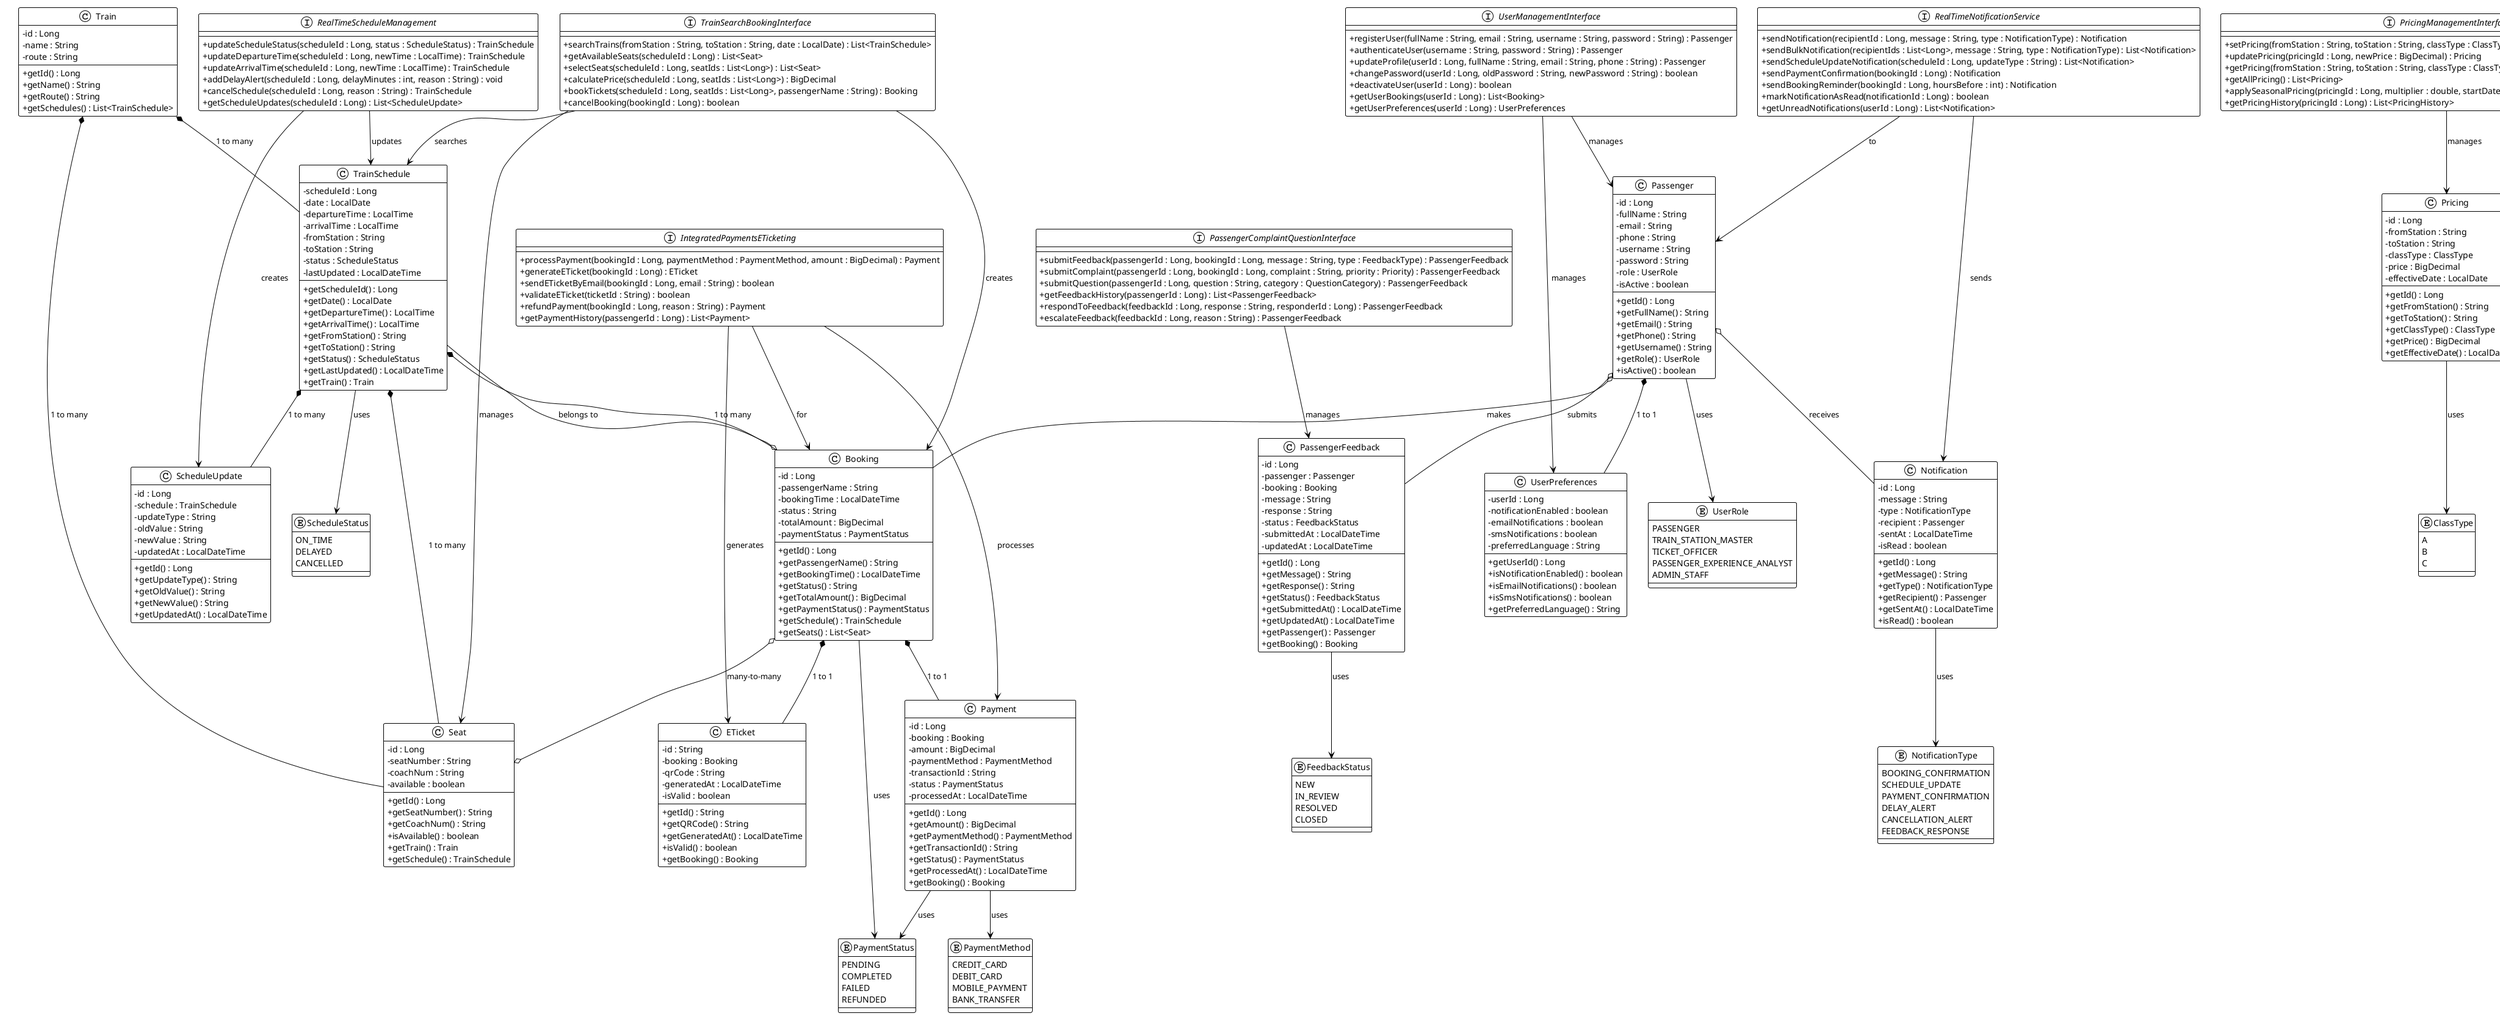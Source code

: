 @startuml Train Management System - Major 6 Functions Class Diagram

!theme plain
skinparam classAttributeIconSize 0

' ===== CORE ENTITY CLASSES =====
class Train {
    - id : Long
    - name : String
    - route : String
    + getId() : Long
    + getName() : String
    + getRoute() : String
    + getSchedules() : List<TrainSchedule>
}

class TrainSchedule {
    - scheduleId : Long
    - date : LocalDate
    - departureTime : LocalTime
    - arrivalTime : LocalTime
    - fromStation : String
    - toStation : String
    - status : ScheduleStatus
    - lastUpdated : LocalDateTime
    + getScheduleId() : Long
    + getDate() : LocalDate
    + getDepartureTime() : LocalTime
    + getArrivalTime() : LocalTime
    + getFromStation() : String
    + getToStation() : String
    + getStatus() : ScheduleStatus
    + getLastUpdated() : LocalDateTime
    + getTrain() : Train
}

class Seat {
    - id : Long
    - seatNumber : String
    - coachNum : String
    - available : boolean
    + getId() : Long
    + getSeatNumber() : String
    + getCoachNum() : String
    + isAvailable() : boolean
    + getTrain() : Train
    + getSchedule() : TrainSchedule
}

class Booking {
    - id : Long
    - passengerName : String
    - bookingTime : LocalDateTime
    - status : String
    - totalAmount : BigDecimal
    - paymentStatus : PaymentStatus
    + getId() : Long
    + getPassengerName() : String
    + getBookingTime() : LocalDateTime
    + getStatus() : String
    + getTotalAmount() : BigDecimal
    + getPaymentStatus() : PaymentStatus
    + getSchedule() : TrainSchedule
    + getSeats() : List<Seat>
}

class Passenger {
    - id : Long
    - fullName : String
    - email : String
    - phone : String
    - username : String
    - password : String
    - role : UserRole
    - isActive : boolean
    + getId() : Long
    + getFullName() : String
    + getEmail() : String
    + getPhone() : String
    + getUsername() : String
    + getRole() : UserRole
    + isActive() : boolean
}

class Pricing {
    - id : Long
    - fromStation : String
    - toStation : String
    - classType : ClassType
    - price : BigDecimal
    - effectiveDate : LocalDate
    + getId() : Long
    + getFromStation() : String
    + getToStation() : String
    + getClassType() : ClassType
    + getPrice() : BigDecimal
    + getEffectiveDate() : LocalDate
}

class PassengerFeedback {
    - id : Long
    - passenger : Passenger
    - booking : Booking
    - message : String
    - response : String
    - status : FeedbackStatus
    - submittedAt : LocalDateTime
    - updatedAt : LocalDateTime
    + getId() : Long
    + getMessage() : String
    + getResponse() : String
    + getStatus() : FeedbackStatus
    + getSubmittedAt() : LocalDateTime
    + getUpdatedAt() : LocalDateTime
    + getPassenger() : Passenger
    + getBooking() : Booking
}

class Notification {
    - id : Long
    - message : String
    - type : NotificationType
    - recipient : Passenger
    - sentAt : LocalDateTime
    - isRead : boolean
    + getId() : Long
    + getMessage() : String
    + getType() : NotificationType
    + getRecipient() : Passenger
    + getSentAt() : LocalDateTime
    + isRead() : boolean
}

class Payment {
    - id : Long
    - booking : Booking
    - amount : BigDecimal
    - paymentMethod : PaymentMethod
    - transactionId : String
    - status : PaymentStatus
    - processedAt : LocalDateTime
    + getId() : Long
    + getAmount() : BigDecimal
    + getPaymentMethod() : PaymentMethod
    + getTransactionId() : String
    + getStatus() : PaymentStatus
    + getProcessedAt() : LocalDateTime
    + getBooking() : Booking
}

' ===== ENUMERATIONS =====
enum ScheduleStatus {
    ON_TIME
    DELAYED
    CANCELLED
}

enum UserRole {
    PASSENGER
    TRAIN_STATION_MASTER
    TICKET_OFFICER
    PASSENGER_EXPERIENCE_ANALYST
    ADMIN_STAFF
}

enum ClassType {
    A
    B
    C
}

enum PaymentStatus {
    PENDING
    COMPLETED
    FAILED
    REFUNDED
}

enum PaymentMethod {
    CREDIT_CARD
    DEBIT_CARD
    MOBILE_PAYMENT
    BANK_TRANSFER
}

enum FeedbackStatus {
    NEW
    IN_REVIEW
    RESOLVED
    CLOSED
}

enum NotificationType {
    BOOKING_CONFIRMATION
    SCHEDULE_UPDATE
    PAYMENT_CONFIRMATION
    DELAY_ALERT
    CANCELLATION_ALERT
    FEEDBACK_RESPONSE
}

' ===== MAJOR FUNCTION INTERFACES =====
interface TrainSearchBookingInterface {
    + searchTrains(fromStation : String, toStation : String, date : LocalDate) : List<TrainSchedule>
    + getAvailableSeats(scheduleId : Long) : List<Seat>
    + selectSeats(scheduleId : Long, seatIds : List<Long>) : List<Seat>
    + calculatePrice(scheduleId : Long, seatIds : List<Long>) : BigDecimal
    + bookTickets(scheduleId : Long, seatIds : List<Long>, passengerName : String) : Booking
    + cancelBooking(bookingId : Long) : boolean
}

interface RealTimeScheduleManagement {
    + updateScheduleStatus(scheduleId : Long, status : ScheduleStatus) : TrainSchedule
    + updateDepartureTime(scheduleId : Long, newTime : LocalTime) : TrainSchedule
    + updateArrivalTime(scheduleId : Long, newTime : LocalTime) : TrainSchedule
    + addDelayAlert(scheduleId : Long, delayMinutes : int, reason : String) : void
    + cancelSchedule(scheduleId : Long, reason : String) : TrainSchedule
    + getScheduleUpdates(scheduleId : Long) : List<ScheduleUpdate>
}

interface IntegratedPaymentsETicketing {
    + processPayment(bookingId : Long, paymentMethod : PaymentMethod, amount : BigDecimal) : Payment
    + generateETicket(bookingId : Long) : ETicket
    + sendETicketByEmail(bookingId : Long, email : String) : boolean
    + validateETicket(ticketId : String) : boolean
    + refundPayment(bookingId : Long, reason : String) : Payment
    + getPaymentHistory(passengerId : Long) : List<Payment>
}

interface PricingManagementInterface {
    + setPricing(fromStation : String, toStation : String, classType : ClassType, price : BigDecimal) : Pricing
    + updatePricing(pricingId : Long, newPrice : BigDecimal) : Pricing
    + getPricing(fromStation : String, toStation : String, classType : ClassType) : BigDecimal
    + getAllPricing() : List<Pricing>
    + applySeasonalPricing(pricingId : Long, multiplier : double, startDate : LocalDate, endDate : LocalDate) : Pricing
    + getPricingHistory(pricingId : Long) : List<PricingHistory>
}

interface UserManagementInterface {
    + registerUser(fullName : String, email : String, username : String, password : String) : Passenger
    + authenticateUser(username : String, password : String) : Passenger
    + updateProfile(userId : Long, fullName : String, email : String, phone : String) : Passenger
    + changePassword(userId : Long, oldPassword : String, newPassword : String) : boolean
    + deactivateUser(userId : Long) : boolean
    + getUserBookings(userId : Long) : List<Booking>
    + getUserPreferences(userId : Long) : UserPreferences
}

interface PassengerComplaintQuestionInterface {
    + submitFeedback(passengerId : Long, bookingId : Long, message : String, type : FeedbackType) : PassengerFeedback
    + submitComplaint(passengerId : Long, bookingId : Long, complaint : String, priority : Priority) : PassengerFeedback
    + submitQuestion(passengerId : Long, question : String, category : QuestionCategory) : PassengerFeedback
    + getFeedbackHistory(passengerId : Long) : List<PassengerFeedback>
    + respondToFeedback(feedbackId : Long, response : String, responderId : Long) : PassengerFeedback
    + escalateFeedback(feedbackId : Long, reason : String) : PassengerFeedback
}

interface RealTimeNotificationService {
    + sendNotification(recipientId : Long, message : String, type : NotificationType) : Notification
    + sendBulkNotification(recipientIds : List<Long>, message : String, type : NotificationType) : List<Notification>
    + sendScheduleUpdateNotification(scheduleId : Long, updateType : String) : List<Notification>
    + sendPaymentConfirmation(bookingId : Long) : Notification
    + sendBookingReminder(bookingId : Long, hoursBefore : int) : Notification
    + markNotificationAsRead(notificationId : Long) : boolean
    + getUnreadNotifications(userId : Long) : List<Notification>
}

' ===== SUPPORTING CLASSES =====
class ETicket {
    - id : String
    - booking : Booking
    - qrCode : String
    - generatedAt : LocalDateTime
    - isValid : boolean
    + getId() : String
    + getQRCode() : String
    + getGeneratedAt() : LocalDateTime
    + isValid() : boolean
    + getBooking() : Booking
}

class ScheduleUpdate {
    - id : Long
    - schedule : TrainSchedule
    - updateType : String
    - oldValue : String
    - newValue : String
    - updatedAt : LocalDateTime
    + getId() : Long
    + getUpdateType() : String
    + getOldValue() : String
    + getNewValue() : String
    + getUpdatedAt() : LocalDateTime
}

class UserPreferences {
    - userId : Long
    - notificationEnabled : boolean
    - emailNotifications : boolean
    - smsNotifications : boolean
    - preferredLanguage : String
    + getUserId() : Long
    + isNotificationEnabled() : boolean
    + isEmailNotifications() : boolean
    + isSmsNotifications() : boolean
    + getPreferredLanguage() : String
}

' ===== RELATIONSHIPS =====

' Core Entity Relationships
Train *-- TrainSchedule : "1 to many"
Train *-- Seat : "1 to many"
TrainSchedule *-- Seat : "1 to many"
TrainSchedule *-- Booking : "1 to many"

Booking o-- TrainSchedule : "belongs to"
Booking o--o Seat : "many-to-many"
Booking *-- Payment : "1 to 1"
Booking *-- ETicket : "1 to 1"

Passenger o-- Booking : "makes"
Passenger o-- PassengerFeedback : "submits"
Passenger o-- Notification : "receives"
Passenger *-- UserPreferences : "1 to 1"

TrainSchedule *-- ScheduleUpdate : "1 to many"

' Enumeration Usage
TrainSchedule --> ScheduleStatus : uses
Passenger --> UserRole : uses
Pricing --> ClassType : uses
Booking --> PaymentStatus : uses
Payment --> PaymentMethod : uses
Payment --> PaymentStatus : uses
PassengerFeedback --> FeedbackStatus : uses
Notification --> NotificationType : uses

' Interface to Entity Relationships
TrainSearchBookingInterface --> TrainSchedule : searches
TrainSearchBookingInterface --> Seat : manages
TrainSearchBookingInterface --> Booking : creates

RealTimeScheduleManagement --> TrainSchedule : updates
RealTimeScheduleManagement --> ScheduleUpdate : creates

IntegratedPaymentsETicketing --> Payment : processes
IntegratedPaymentsETicketing --> ETicket : generates
IntegratedPaymentsETicketing --> Booking : for

PricingManagementInterface --> Pricing : manages

UserManagementInterface --> Passenger : manages
UserManagementInterface --> UserPreferences : manages

PassengerComplaintQuestionInterface --> PassengerFeedback : manages

RealTimeNotificationService --> Notification : sends
RealTimeNotificationService --> Passenger : to

@enduml
